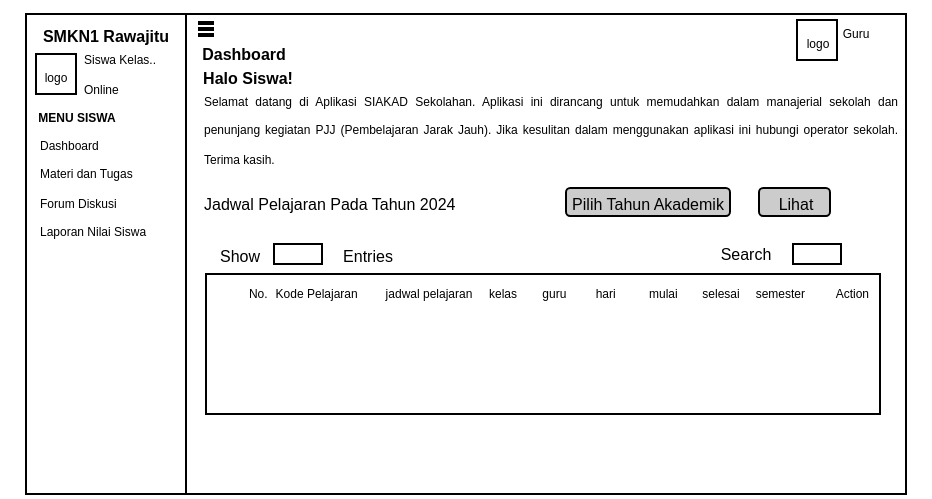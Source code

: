 <mxfile version="23.0.2" type="device" pages="6">
  <diagram name="Dasbor siswa" id="qEo5RQHNCJHZpH2gJ81h">
    <mxGraphModel dx="1034" dy="511" grid="1" gridSize="10" guides="1" tooltips="1" connect="1" arrows="1" fold="1" page="1" pageScale="1" pageWidth="850" pageHeight="1100" math="0" shadow="0">
      <root>
        <mxCell id="0" />
        <mxCell id="1" parent="0" />
        <mxCell id="NA2zdX5ggJzwxjYgc-BW-2" value="" style="rounded=0;whiteSpace=wrap;html=1;movable=1;resizable=1;rotatable=1;deletable=1;editable=1;locked=0;connectable=1;" parent="1" vertex="1">
          <mxGeometry x="200" y="40" width="440" height="240" as="geometry" />
        </mxCell>
        <mxCell id="NA2zdX5ggJzwxjYgc-BW-3" value="&lt;font style=&quot;font-size: 6px;&quot;&gt;logo&lt;/font&gt;" style="whiteSpace=wrap;html=1;aspect=fixed;" parent="1" vertex="1">
          <mxGeometry x="205" y="60" width="20" height="20" as="geometry" />
        </mxCell>
        <mxCell id="NA2zdX5ggJzwxjYgc-BW-4" value="" style="endArrow=none;html=1;rounded=0;" parent="1" edge="1">
          <mxGeometry width="50" height="50" relative="1" as="geometry">
            <mxPoint x="280" y="280" as="sourcePoint" />
            <mxPoint x="280" y="40" as="targetPoint" />
          </mxGeometry>
        </mxCell>
        <mxCell id="NA2zdX5ggJzwxjYgc-BW-5" value="" style="line;strokeWidth=2;html=1;" parent="1" vertex="1">
          <mxGeometry x="286" y="42" width="8" height="5" as="geometry" />
        </mxCell>
        <mxCell id="NA2zdX5ggJzwxjYgc-BW-6" value="" style="line;strokeWidth=2;html=1;" parent="1" vertex="1">
          <mxGeometry x="286" y="48" width="8" height="5" as="geometry" />
        </mxCell>
        <mxCell id="NA2zdX5ggJzwxjYgc-BW-7" value="" style="line;strokeWidth=2;html=1;" parent="1" vertex="1">
          <mxGeometry x="286" y="45" width="8" height="5" as="geometry" />
        </mxCell>
        <mxCell id="NA2zdX5ggJzwxjYgc-BW-8" value="&lt;font style=&quot;font-size: 6px;&quot;&gt;&lt;b&gt;MENU SISWA&lt;/b&gt;&lt;/font&gt;" style="text;html=1;strokeColor=none;fillColor=none;align=center;verticalAlign=middle;whiteSpace=wrap;rounded=0;" parent="1" vertex="1">
          <mxGeometry x="187" y="85" width="77" height="10" as="geometry" />
        </mxCell>
        <mxCell id="NA2zdX5ggJzwxjYgc-BW-9" value="&lt;font style=&quot;font-size: 6px;&quot;&gt;Dashboard&lt;br&gt;Materi dan Tugas&lt;br&gt;Forum Diskusi&lt;br&gt;Laporan Nilai Siswa&lt;br&gt;&lt;/font&gt;" style="text;html=1;strokeColor=none;fillColor=none;align=left;verticalAlign=middle;whiteSpace=wrap;rounded=0;" parent="1" vertex="1">
          <mxGeometry x="205" y="110" width="154" height="30" as="geometry" />
        </mxCell>
        <mxCell id="NA2zdX5ggJzwxjYgc-BW-10" value="&lt;font style=&quot;font-size: 8px;&quot;&gt;&lt;b&gt;Dashboard&lt;/b&gt;&lt;/font&gt;" style="text;html=1;strokeColor=none;fillColor=none;align=center;verticalAlign=middle;whiteSpace=wrap;rounded=0;movable=1;resizable=1;rotatable=1;deletable=1;editable=1;locked=0;connectable=1;" parent="1" vertex="1">
          <mxGeometry x="290" y="54" width="38" height="10" as="geometry" />
        </mxCell>
        <mxCell id="NA2zdX5ggJzwxjYgc-BW-11" value="&lt;div style=&quot;text-align: justify;&quot;&gt;&lt;span style=&quot;font-size: 6px; background-color: initial;&quot;&gt;Selamat datang di Aplikasi SIAKAD Sekolahan. Aplikasi ini dirancang untuk memudahkan dalam manajerial sekolah dan penunjang kegiatan PJJ (Pembelajaran Jarak Jauh). Jika kesulitan dalam menggunakan aplikasi ini hubungi operator sekolah. Terima kasih.&lt;/span&gt;&lt;/div&gt;" style="text;html=1;strokeColor=none;fillColor=none;align=left;verticalAlign=middle;whiteSpace=wrap;rounded=0;movable=1;resizable=1;rotatable=1;deletable=1;editable=1;locked=0;connectable=1;" parent="1" vertex="1">
          <mxGeometry x="287" y="82" width="349" height="28" as="geometry" />
        </mxCell>
        <mxCell id="NA2zdX5ggJzwxjYgc-BW-12" value="&lt;font style=&quot;font-size: 6px;&quot;&gt;Guru&lt;/font&gt;" style="text;html=1;strokeColor=none;fillColor=none;align=center;verticalAlign=middle;whiteSpace=wrap;rounded=0;" parent="1" vertex="1">
          <mxGeometry x="585" y="33" width="60" height="30" as="geometry" />
        </mxCell>
        <mxCell id="NA2zdX5ggJzwxjYgc-BW-13" value="&lt;font style=&quot;font-size: 8px;&quot;&gt;&lt;b&gt;SMKN1 Rawajitu&lt;/b&gt;&lt;/font&gt;" style="text;html=1;strokeColor=none;fillColor=none;align=center;verticalAlign=middle;whiteSpace=wrap;rounded=0;movable=1;resizable=1;rotatable=1;deletable=1;editable=1;locked=0;connectable=1;" parent="1" vertex="1">
          <mxGeometry x="205" y="45" width="70" height="10" as="geometry" />
        </mxCell>
        <mxCell id="NA2zdX5ggJzwxjYgc-BW-14" value="&lt;span style=&quot;font-size: 6px;&quot;&gt;Siswa Kelas..&lt;br&gt;Online&lt;br&gt;&lt;/span&gt;" style="text;html=1;strokeColor=none;fillColor=none;align=left;verticalAlign=middle;whiteSpace=wrap;rounded=0;movable=1;resizable=1;rotatable=1;deletable=1;editable=1;locked=0;connectable=1;" parent="1" vertex="1">
          <mxGeometry x="226.5" y="55" width="43.5" height="25" as="geometry" />
        </mxCell>
        <mxCell id="NA2zdX5ggJzwxjYgc-BW-15" value="&lt;font style=&quot;font-size: 6px;&quot;&gt;logo&lt;/font&gt;" style="whiteSpace=wrap;html=1;aspect=fixed;" parent="1" vertex="1">
          <mxGeometry x="585.5" y="43" width="20" height="20" as="geometry" />
        </mxCell>
        <mxCell id="NA2zdX5ggJzwxjYgc-BW-16" value="&lt;span style=&quot;font-size: 8px;&quot;&gt;&lt;b&gt;Halo Siswa!&lt;/b&gt;&lt;/span&gt;" style="text;html=1;strokeColor=none;fillColor=none;align=center;verticalAlign=middle;whiteSpace=wrap;rounded=0;movable=1;resizable=1;rotatable=1;deletable=1;editable=1;locked=0;connectable=1;" parent="1" vertex="1">
          <mxGeometry x="286" y="66" width="50" height="10" as="geometry" />
        </mxCell>
        <mxCell id="NA2zdX5ggJzwxjYgc-BW-17" value="&lt;div style=&quot;text-align: justify;&quot;&gt;&lt;span style=&quot;background-color: initial;&quot;&gt;&lt;font style=&quot;font-size: 8px;&quot;&gt;Jadwal Pelajaran Pada Tahun 2024&lt;/font&gt;&lt;/span&gt;&lt;/div&gt;" style="text;html=1;strokeColor=none;fillColor=none;align=left;verticalAlign=middle;whiteSpace=wrap;rounded=0;movable=1;resizable=1;rotatable=1;deletable=1;editable=1;locked=0;connectable=1;" parent="1" vertex="1">
          <mxGeometry x="287" y="120" width="133" height="28" as="geometry" />
        </mxCell>
        <mxCell id="NA2zdX5ggJzwxjYgc-BW-18" value="" style="rounded=0;whiteSpace=wrap;html=1;" parent="1" vertex="1">
          <mxGeometry x="290" y="170" width="337" height="70" as="geometry" />
        </mxCell>
        <mxCell id="NA2zdX5ggJzwxjYgc-BW-19" value="&lt;font style=&quot;font-size: 6px;&quot;&gt;No. &lt;span style=&quot;white-space: pre;&quot;&gt;&#x9;&lt;/span&gt;Kode Pelajaran&lt;span style=&quot;white-space: pre;&quot;&gt;&#x9;&lt;/span&gt; jadwal pelajaran &lt;span style=&quot;white-space: pre;&quot;&gt;&#x9;&lt;/span&gt;kelas &lt;span style=&quot;white-space: pre;&quot;&gt;&lt;span style=&quot;white-space: pre;&quot;&gt;&#x9;&lt;/span&gt;&lt;/span&gt;guru &lt;span style=&quot;white-space: pre;&quot;&gt;&#x9;&lt;/span&gt;hari &lt;span style=&quot;white-space: pre;&quot;&gt;&#x9;&lt;/span&gt;&lt;span style=&quot;white-space: pre;&quot;&gt;&#x9;&lt;/span&gt;mulai &lt;span style=&quot;white-space: pre;&quot;&gt;&#x9;&lt;/span&gt;selesai &lt;span style=&quot;white-space: pre;&quot;&gt;&#x9;&lt;/span&gt;semester&lt;span style=&quot;white-space: pre;&quot;&gt;&#x9;&lt;/span&gt;&lt;span style=&quot;white-space: pre;&quot;&gt;&#x9;&lt;/span&gt;Action&lt;/font&gt;" style="text;html=1;strokeColor=none;fillColor=none;align=center;verticalAlign=middle;whiteSpace=wrap;rounded=0;movable=1;resizable=1;rotatable=1;deletable=1;editable=1;locked=0;connectable=1;" parent="1" vertex="1">
          <mxGeometry x="281" y="173" width="371" height="10" as="geometry" />
        </mxCell>
        <mxCell id="NA2zdX5ggJzwxjYgc-BW-20" value="&lt;font style=&quot;font-size: 8px;&quot;&gt;Lihat&lt;/font&gt;" style="rounded=1;whiteSpace=wrap;html=1;fillColor=#CCCCCC;" parent="1" vertex="1">
          <mxGeometry x="566.5" y="127" width="35.5" height="14" as="geometry" />
        </mxCell>
        <mxCell id="NA2zdX5ggJzwxjYgc-BW-21" value="&lt;font style=&quot;font-size: 8px;&quot;&gt;Pilih Tahun Akademik&lt;/font&gt;" style="rounded=1;whiteSpace=wrap;html=1;fillColor=#CCCCCC;" parent="1" vertex="1">
          <mxGeometry x="470" y="127" width="82" height="14" as="geometry" />
        </mxCell>
        <mxCell id="NA2zdX5ggJzwxjYgc-BW-22" value="" style="rounded=0;whiteSpace=wrap;html=1;" parent="1" vertex="1">
          <mxGeometry x="324" y="155" width="24" height="10" as="geometry" />
        </mxCell>
        <mxCell id="NA2zdX5ggJzwxjYgc-BW-23" value="&lt;span style=&quot;font-size: 8px;&quot;&gt;Show&lt;/span&gt;" style="text;html=1;strokeColor=none;fillColor=none;align=center;verticalAlign=middle;whiteSpace=wrap;rounded=0;movable=1;resizable=1;rotatable=1;deletable=1;editable=1;locked=0;connectable=1;" parent="1" vertex="1">
          <mxGeometry x="284" y="158.5" width="46" height="3" as="geometry" />
        </mxCell>
        <mxCell id="NA2zdX5ggJzwxjYgc-BW-24" value="&lt;span style=&quot;font-size: 8px;&quot;&gt;Entries&lt;/span&gt;" style="text;html=1;strokeColor=none;fillColor=none;align=center;verticalAlign=middle;whiteSpace=wrap;rounded=0;movable=1;resizable=1;rotatable=1;deletable=1;editable=1;locked=0;connectable=1;" parent="1" vertex="1">
          <mxGeometry x="348" y="158.5" width="46" height="3" as="geometry" />
        </mxCell>
        <mxCell id="NA2zdX5ggJzwxjYgc-BW-25" value="" style="rounded=0;whiteSpace=wrap;html=1;" parent="1" vertex="1">
          <mxGeometry x="583.5" y="155" width="24" height="10" as="geometry" />
        </mxCell>
        <mxCell id="NA2zdX5ggJzwxjYgc-BW-26" value="&lt;span style=&quot;font-size: 8px;&quot;&gt;Search&lt;/span&gt;" style="text;html=1;strokeColor=none;fillColor=none;align=center;verticalAlign=middle;whiteSpace=wrap;rounded=0;movable=1;resizable=1;rotatable=1;deletable=1;editable=1;locked=0;connectable=1;" parent="1" vertex="1">
          <mxGeometry x="537" y="155" width="46" height="7" as="geometry" />
        </mxCell>
      </root>
    </mxGraphModel>
  </diagram>
  <diagram id="DBu9LMu0HvNucMAnsUxZ" name="bahan dan tugas">
    <mxGraphModel dx="1034" dy="511" grid="1" gridSize="10" guides="1" tooltips="1" connect="1" arrows="1" fold="1" page="1" pageScale="1" pageWidth="850" pageHeight="1100" math="0" shadow="0">
      <root>
        <mxCell id="0" />
        <mxCell id="1" parent="0" />
        <mxCell id="ECVTJXkWuXXpxGaJElU--1" value="" style="rounded=0;whiteSpace=wrap;html=1;movable=1;resizable=1;rotatable=1;deletable=1;editable=1;locked=0;connectable=1;" parent="1" vertex="1">
          <mxGeometry x="200" y="40" width="440" height="240" as="geometry" />
        </mxCell>
        <mxCell id="ECVTJXkWuXXpxGaJElU--2" value="&lt;font style=&quot;font-size: 6px;&quot;&gt;logo&lt;/font&gt;" style="whiteSpace=wrap;html=1;aspect=fixed;" parent="1" vertex="1">
          <mxGeometry x="205" y="60" width="20" height="20" as="geometry" />
        </mxCell>
        <mxCell id="ECVTJXkWuXXpxGaJElU--3" value="" style="endArrow=none;html=1;rounded=0;" parent="1" edge="1">
          <mxGeometry width="50" height="50" relative="1" as="geometry">
            <mxPoint x="280" y="280" as="sourcePoint" />
            <mxPoint x="280" y="40" as="targetPoint" />
          </mxGeometry>
        </mxCell>
        <mxCell id="ECVTJXkWuXXpxGaJElU--4" value="" style="line;strokeWidth=2;html=1;" parent="1" vertex="1">
          <mxGeometry x="286" y="42" width="8" height="5" as="geometry" />
        </mxCell>
        <mxCell id="ECVTJXkWuXXpxGaJElU--5" value="" style="line;strokeWidth=2;html=1;" parent="1" vertex="1">
          <mxGeometry x="286" y="48" width="8" height="5" as="geometry" />
        </mxCell>
        <mxCell id="ECVTJXkWuXXpxGaJElU--6" value="" style="line;strokeWidth=2;html=1;" parent="1" vertex="1">
          <mxGeometry x="286" y="45" width="8" height="5" as="geometry" />
        </mxCell>
        <mxCell id="ECVTJXkWuXXpxGaJElU--7" value="&lt;font style=&quot;font-size: 8px;&quot;&gt;&lt;b&gt;Dashboard&lt;/b&gt;&lt;/font&gt;" style="text;html=1;strokeColor=none;fillColor=none;align=center;verticalAlign=middle;whiteSpace=wrap;rounded=0;movable=1;resizable=1;rotatable=1;deletable=1;editable=1;locked=0;connectable=1;" parent="1" vertex="1">
          <mxGeometry x="293" y="54" width="38" height="10" as="geometry" />
        </mxCell>
        <mxCell id="ECVTJXkWuXXpxGaJElU--8" value="&lt;font style=&quot;font-size: 6px;&quot;&gt;guru&lt;/font&gt;" style="text;html=1;strokeColor=none;fillColor=none;align=center;verticalAlign=middle;whiteSpace=wrap;rounded=0;" parent="1" vertex="1">
          <mxGeometry x="585" y="33" width="60" height="30" as="geometry" />
        </mxCell>
        <mxCell id="ECVTJXkWuXXpxGaJElU--9" value="&lt;font style=&quot;font-size: 8px;&quot;&gt;&lt;b&gt;SMKN1 Rawajitu&lt;/b&gt;&lt;/font&gt;" style="text;html=1;strokeColor=none;fillColor=none;align=center;verticalAlign=middle;whiteSpace=wrap;rounded=0;movable=1;resizable=1;rotatable=1;deletable=1;editable=1;locked=0;connectable=1;" parent="1" vertex="1">
          <mxGeometry x="205" y="45" width="70" height="10" as="geometry" />
        </mxCell>
        <mxCell id="ECVTJXkWuXXpxGaJElU--11" value="&lt;font style=&quot;font-size: 6px;&quot;&gt;logo&lt;/font&gt;" style="whiteSpace=wrap;html=1;aspect=fixed;" parent="1" vertex="1">
          <mxGeometry x="584.5" y="43" width="20" height="20" as="geometry" />
        </mxCell>
        <mxCell id="ECVTJXkWuXXpxGaJElU--12" value="&lt;span style=&quot;font-size: 8px;&quot;&gt;Materi dan Tugas 2024&lt;/span&gt;" style="text;html=1;strokeColor=none;fillColor=none;align=center;verticalAlign=middle;whiteSpace=wrap;rounded=0;movable=1;resizable=1;rotatable=1;deletable=1;editable=1;locked=0;connectable=1;" parent="1" vertex="1">
          <mxGeometry x="267" y="76" width="135" height="10" as="geometry" />
        </mxCell>
        <mxCell id="ECVTJXkWuXXpxGaJElU--13" value="" style="rounded=0;whiteSpace=wrap;html=1;" parent="1" vertex="1">
          <mxGeometry x="293" y="113" width="337" height="70" as="geometry" />
        </mxCell>
        <mxCell id="ECVTJXkWuXXpxGaJElU--14" value="&lt;span style=&quot;font-size: 8px;&quot;&gt;No.&lt;span style=&quot;white-space: pre;&quot;&gt;&#x9;&lt;/span&gt; Jadwal Pelajaran &lt;span style=&quot;white-space: pre;&quot;&gt;&#x9;&lt;/span&gt;Kelas&amp;nbsp;Guru &lt;span style=&quot;white-space: pre;&quot;&gt;&#x9;&lt;/span&gt;Hari&lt;span style=&quot;white-space: pre;&quot;&gt;&#x9;&lt;/span&gt; Mulai &lt;span style=&quot;white-space: pre;&quot;&gt;&#x9;&lt;/span&gt;Selesai &lt;span style=&quot;white-space: pre;&quot;&gt;&#x9;&lt;/span&gt;Semester&amp;nbsp; Total&amp;nbsp; Action&lt;/span&gt;" style="text;html=1;strokeColor=none;fillColor=none;align=center;verticalAlign=middle;whiteSpace=wrap;rounded=0;movable=1;resizable=1;rotatable=1;deletable=1;editable=1;locked=0;connectable=1;" parent="1" vertex="1">
          <mxGeometry x="294" y="117" width="336" height="10" as="geometry" />
        </mxCell>
        <mxCell id="ECVTJXkWuXXpxGaJElU--15" value="&lt;font style=&quot;font-size: 8px;&quot;&gt;Lihat&lt;/font&gt;" style="rounded=1;whiteSpace=wrap;html=1;fillColor=#CCCCCC;" parent="1" vertex="1">
          <mxGeometry x="583.5" y="95" width="35.5" height="14" as="geometry" />
        </mxCell>
        <mxCell id="ECVTJXkWuXXpxGaJElU--16" value="&lt;font style=&quot;font-size: 8px;&quot;&gt;Pilih Tahun Akademik&lt;/font&gt;" style="rounded=1;whiteSpace=wrap;html=1;fillColor=#CCCCCC;" parent="1" vertex="1">
          <mxGeometry x="493" y="95" width="82" height="14" as="geometry" />
        </mxCell>
        <mxCell id="4QmJsRLBTl-b53GDAz8s-1" value="&lt;span style=&quot;font-size: 6px;&quot;&gt;Siswa Kelas..&lt;br&gt;Online&lt;br&gt;&lt;/span&gt;" style="text;html=1;strokeColor=none;fillColor=none;align=left;verticalAlign=middle;whiteSpace=wrap;rounded=0;movable=1;resizable=1;rotatable=1;deletable=1;editable=1;locked=0;connectable=1;" parent="1" vertex="1">
          <mxGeometry x="226.5" y="55" width="43.5" height="25" as="geometry" />
        </mxCell>
        <mxCell id="aVydl-3HJbYEjLNyZXLs-1" value="&lt;font style=&quot;font-size: 6px;&quot;&gt;&lt;b&gt;MENU SISWA&lt;/b&gt;&lt;/font&gt;" style="text;html=1;strokeColor=none;fillColor=none;align=center;verticalAlign=middle;whiteSpace=wrap;rounded=0;" parent="1" vertex="1">
          <mxGeometry x="187" y="85" width="77" height="10" as="geometry" />
        </mxCell>
        <mxCell id="bBO6eX83JXhZWdtHCZ3--1" value="&lt;font style=&quot;font-size: 6px;&quot;&gt;Dashboard&lt;br&gt;Materi dan Tugas&lt;br&gt;Forum Diskusi&lt;br&gt;Laporan Nilai Siswa&lt;br&gt;&lt;/font&gt;" style="text;html=1;strokeColor=none;fillColor=none;align=left;verticalAlign=middle;whiteSpace=wrap;rounded=0;" parent="1" vertex="1">
          <mxGeometry x="205" y="110" width="154" height="30" as="geometry" />
        </mxCell>
      </root>
    </mxGraphModel>
  </diagram>
  <diagram id="KCm2jIsfwIohsvD2iluh" name="forum diskusi">
    <mxGraphModel dx="1034" dy="511" grid="1" gridSize="10" guides="1" tooltips="1" connect="1" arrows="1" fold="1" page="1" pageScale="1" pageWidth="850" pageHeight="1100" math="0" shadow="0">
      <root>
        <mxCell id="0" />
        <mxCell id="1" parent="0" />
        <mxCell id="Rd8B4pQblKDshUB07FSE-1" value="" style="rounded=0;whiteSpace=wrap;html=1;movable=1;resizable=1;rotatable=1;deletable=1;editable=1;locked=0;connectable=1;" parent="1" vertex="1">
          <mxGeometry x="200" y="40" width="440" height="240" as="geometry" />
        </mxCell>
        <mxCell id="Rd8B4pQblKDshUB07FSE-2" value="&lt;font style=&quot;font-size: 6px;&quot;&gt;logo&lt;/font&gt;" style="whiteSpace=wrap;html=1;aspect=fixed;" parent="1" vertex="1">
          <mxGeometry x="205" y="60" width="20" height="20" as="geometry" />
        </mxCell>
        <mxCell id="Rd8B4pQblKDshUB07FSE-3" value="" style="endArrow=none;html=1;rounded=0;" parent="1" edge="1">
          <mxGeometry width="50" height="50" relative="1" as="geometry">
            <mxPoint x="280" y="280" as="sourcePoint" />
            <mxPoint x="280" y="40" as="targetPoint" />
          </mxGeometry>
        </mxCell>
        <mxCell id="Rd8B4pQblKDshUB07FSE-4" value="" style="line;strokeWidth=2;html=1;" parent="1" vertex="1">
          <mxGeometry x="286" y="42" width="8" height="5" as="geometry" />
        </mxCell>
        <mxCell id="Rd8B4pQblKDshUB07FSE-5" value="" style="line;strokeWidth=2;html=1;" parent="1" vertex="1">
          <mxGeometry x="286" y="48" width="8" height="5" as="geometry" />
        </mxCell>
        <mxCell id="Rd8B4pQblKDshUB07FSE-6" value="" style="line;strokeWidth=2;html=1;" parent="1" vertex="1">
          <mxGeometry x="286" y="45" width="8" height="5" as="geometry" />
        </mxCell>
        <mxCell id="Rd8B4pQblKDshUB07FSE-7" value="&lt;font style=&quot;font-size: 8px;&quot;&gt;&lt;b&gt;Dashboard&lt;/b&gt;&lt;/font&gt;" style="text;html=1;strokeColor=none;fillColor=none;align=center;verticalAlign=middle;whiteSpace=wrap;rounded=0;movable=1;resizable=1;rotatable=1;deletable=1;editable=1;locked=0;connectable=1;" parent="1" vertex="1">
          <mxGeometry x="293" y="54" width="38" height="10" as="geometry" />
        </mxCell>
        <mxCell id="Rd8B4pQblKDshUB07FSE-8" value="&lt;font style=&quot;font-size: 6px;&quot;&gt;Siswa&lt;/font&gt;" style="text;html=1;strokeColor=none;fillColor=none;align=center;verticalAlign=middle;whiteSpace=wrap;rounded=0;" parent="1" vertex="1">
          <mxGeometry x="585" y="33" width="60" height="30" as="geometry" />
        </mxCell>
        <mxCell id="Rd8B4pQblKDshUB07FSE-9" value="&lt;font style=&quot;font-size: 8px;&quot;&gt;&lt;b&gt;SMKN1 Rawajitu&lt;/b&gt;&lt;/font&gt;" style="text;html=1;strokeColor=none;fillColor=none;align=center;verticalAlign=middle;whiteSpace=wrap;rounded=0;movable=1;resizable=1;rotatable=1;deletable=1;editable=1;locked=0;connectable=1;" parent="1" vertex="1">
          <mxGeometry x="205" y="45" width="70" height="10" as="geometry" />
        </mxCell>
        <mxCell id="Rd8B4pQblKDshUB07FSE-10" value="&lt;font style=&quot;font-size: 6px;&quot;&gt;logo&lt;/font&gt;" style="whiteSpace=wrap;html=1;aspect=fixed;" parent="1" vertex="1">
          <mxGeometry x="584.5" y="43" width="20" height="20" as="geometry" />
        </mxCell>
        <mxCell id="Rd8B4pQblKDshUB07FSE-11" value="&lt;span style=&quot;font-size: 8px;&quot;&gt;Forum Diskusi 2024&lt;/span&gt;" style="text;html=1;strokeColor=none;fillColor=none;align=center;verticalAlign=middle;whiteSpace=wrap;rounded=0;movable=1;resizable=1;rotatable=1;deletable=1;editable=1;locked=0;connectable=1;" parent="1" vertex="1">
          <mxGeometry x="285" y="76" width="95" height="10" as="geometry" />
        </mxCell>
        <mxCell id="Rd8B4pQblKDshUB07FSE-12" value="" style="rounded=0;whiteSpace=wrap;html=1;" parent="1" vertex="1">
          <mxGeometry x="293" y="113" width="337" height="70" as="geometry" />
        </mxCell>
        <mxCell id="Rd8B4pQblKDshUB07FSE-13" value="&lt;span style=&quot;font-size: 8px;&quot;&gt;No.&lt;span style=&quot;white-space: pre;&quot;&gt;&#x9;&lt;/span&gt; Jadwal Pelajaran &lt;span style=&quot;white-space: pre;&quot;&gt;&#x9;&lt;/span&gt;Kelas&amp;nbsp;Guru &lt;span style=&quot;white-space: pre;&quot;&gt;&#x9;&lt;/span&gt;Hari&lt;span style=&quot;white-space: pre;&quot;&gt;&#x9;&lt;/span&gt; Mulai &lt;span style=&quot;white-space: pre;&quot;&gt;&#x9;&lt;/span&gt;Selesai &lt;span style=&quot;white-space: pre;&quot;&gt;&#x9;&lt;/span&gt;Semester&amp;nbsp; Total&amp;nbsp; Action&lt;/span&gt;" style="text;html=1;strokeColor=none;fillColor=none;align=center;verticalAlign=middle;whiteSpace=wrap;rounded=0;movable=1;resizable=1;rotatable=1;deletable=1;editable=1;locked=0;connectable=1;" parent="1" vertex="1">
          <mxGeometry x="294" y="117" width="336" height="10" as="geometry" />
        </mxCell>
        <mxCell id="Rd8B4pQblKDshUB07FSE-14" value="&lt;font style=&quot;font-size: 8px;&quot;&gt;Lihat&lt;/font&gt;" style="rounded=1;whiteSpace=wrap;html=1;fillColor=#CCCCCC;" parent="1" vertex="1">
          <mxGeometry x="583.5" y="95" width="35.5" height="14" as="geometry" />
        </mxCell>
        <mxCell id="Rd8B4pQblKDshUB07FSE-15" value="&lt;font style=&quot;font-size: 8px;&quot;&gt;Pilih Tahun Akademik&lt;/font&gt;" style="rounded=1;whiteSpace=wrap;html=1;fillColor=#CCCCCC;" parent="1" vertex="1">
          <mxGeometry x="493" y="95" width="82" height="14" as="geometry" />
        </mxCell>
        <mxCell id="Rd8B4pQblKDshUB07FSE-17" value="&lt;span style=&quot;font-size: 6px;&quot;&gt;Siswa Kelas..&lt;br&gt;Online&lt;br&gt;&lt;/span&gt;" style="text;html=1;strokeColor=none;fillColor=none;align=left;verticalAlign=middle;whiteSpace=wrap;rounded=0;movable=1;resizable=1;rotatable=1;deletable=1;editable=1;locked=0;connectable=1;" parent="1" vertex="1">
          <mxGeometry x="226.5" y="55" width="43.5" height="25" as="geometry" />
        </mxCell>
        <mxCell id="Rd8B4pQblKDshUB07FSE-18" value="&lt;font style=&quot;font-size: 6px;&quot;&gt;&lt;b&gt;MENU SISWA&lt;/b&gt;&lt;/font&gt;" style="text;html=1;strokeColor=none;fillColor=none;align=center;verticalAlign=middle;whiteSpace=wrap;rounded=0;" parent="1" vertex="1">
          <mxGeometry x="187" y="85" width="77" height="10" as="geometry" />
        </mxCell>
        <mxCell id="KpQ3hcwoiezgnYhmQG2M-1" value="&lt;font style=&quot;font-size: 6px;&quot;&gt;Dashboard&lt;br&gt;Materi dan Tugas&lt;br&gt;Forum Diskusi&lt;br&gt;Laporan Nilai Siswa&lt;br&gt;&lt;/font&gt;" style="text;html=1;strokeColor=none;fillColor=none;align=left;verticalAlign=middle;whiteSpace=wrap;rounded=0;" parent="1" vertex="1">
          <mxGeometry x="205" y="110" width="154" height="30" as="geometry" />
        </mxCell>
      </root>
    </mxGraphModel>
  </diagram>
  <diagram id="sQf7VHW9UaLZJ3JzPpzU" name="laporan niai siswa-data nilai uts">
    <mxGraphModel dx="1034" dy="511" grid="1" gridSize="10" guides="1" tooltips="1" connect="1" arrows="1" fold="1" page="1" pageScale="1" pageWidth="850" pageHeight="1100" math="0" shadow="0">
      <root>
        <mxCell id="0" />
        <mxCell id="1" parent="0" />
        <mxCell id="SZ4BFk2wkb6b72fmIdz6-1" value="" style="rounded=0;whiteSpace=wrap;html=1;movable=1;resizable=1;rotatable=1;deletable=1;editable=1;locked=0;connectable=1;" parent="1" vertex="1">
          <mxGeometry x="200" y="40" width="440" height="240" as="geometry" />
        </mxCell>
        <mxCell id="SZ4BFk2wkb6b72fmIdz6-2" value="&lt;font style=&quot;font-size: 6px;&quot;&gt;logo&lt;/font&gt;" style="whiteSpace=wrap;html=1;aspect=fixed;" parent="1" vertex="1">
          <mxGeometry x="205" y="60" width="20" height="20" as="geometry" />
        </mxCell>
        <mxCell id="SZ4BFk2wkb6b72fmIdz6-3" value="" style="endArrow=none;html=1;rounded=0;" parent="1" edge="1">
          <mxGeometry width="50" height="50" relative="1" as="geometry">
            <mxPoint x="280" y="280" as="sourcePoint" />
            <mxPoint x="280" y="40" as="targetPoint" />
          </mxGeometry>
        </mxCell>
        <mxCell id="SZ4BFk2wkb6b72fmIdz6-4" value="" style="line;strokeWidth=2;html=1;" parent="1" vertex="1">
          <mxGeometry x="286" y="42" width="8" height="5" as="geometry" />
        </mxCell>
        <mxCell id="SZ4BFk2wkb6b72fmIdz6-5" value="" style="line;strokeWidth=2;html=1;" parent="1" vertex="1">
          <mxGeometry x="286" y="48" width="8" height="5" as="geometry" />
        </mxCell>
        <mxCell id="SZ4BFk2wkb6b72fmIdz6-6" value="" style="line;strokeWidth=2;html=1;" parent="1" vertex="1">
          <mxGeometry x="286" y="45" width="8" height="5" as="geometry" />
        </mxCell>
        <mxCell id="SZ4BFk2wkb6b72fmIdz6-7" value="&lt;font style=&quot;font-size: 8px;&quot;&gt;&lt;b&gt;Dashboard&lt;/b&gt;&lt;/font&gt;" style="text;html=1;strokeColor=none;fillColor=none;align=center;verticalAlign=middle;whiteSpace=wrap;rounded=0;movable=1;resizable=1;rotatable=1;deletable=1;editable=1;locked=0;connectable=1;" parent="1" vertex="1">
          <mxGeometry x="293" y="54" width="38" height="10" as="geometry" />
        </mxCell>
        <mxCell id="SZ4BFk2wkb6b72fmIdz6-8" value="&lt;font style=&quot;font-size: 6px;&quot;&gt;Siswa&lt;/font&gt;" style="text;html=1;strokeColor=none;fillColor=none;align=center;verticalAlign=middle;whiteSpace=wrap;rounded=0;" parent="1" vertex="1">
          <mxGeometry x="585" y="33" width="60" height="30" as="geometry" />
        </mxCell>
        <mxCell id="SZ4BFk2wkb6b72fmIdz6-9" value="&lt;font style=&quot;font-size: 8px;&quot;&gt;&lt;b&gt;SMKN1 Rawajitu&lt;/b&gt;&lt;/font&gt;" style="text;html=1;strokeColor=none;fillColor=none;align=center;verticalAlign=middle;whiteSpace=wrap;rounded=0;movable=1;resizable=1;rotatable=1;deletable=1;editable=1;locked=0;connectable=1;" parent="1" vertex="1">
          <mxGeometry x="205" y="45" width="70" height="10" as="geometry" />
        </mxCell>
        <mxCell id="SZ4BFk2wkb6b72fmIdz6-10" value="&lt;font style=&quot;font-size: 6px;&quot;&gt;logo&lt;/font&gt;" style="whiteSpace=wrap;html=1;aspect=fixed;" parent="1" vertex="1">
          <mxGeometry x="584.5" y="43" width="20" height="20" as="geometry" />
        </mxCell>
        <mxCell id="SZ4BFk2wkb6b72fmIdz6-11" value="&lt;span style=&quot;font-size: 8px;&quot;&gt;Laporan Nilai UTS: Siswa&lt;/span&gt;" style="text;html=1;strokeColor=none;fillColor=none;align=center;verticalAlign=middle;whiteSpace=wrap;rounded=0;movable=1;resizable=1;rotatable=1;deletable=1;editable=1;locked=0;connectable=1;" parent="1" vertex="1">
          <mxGeometry x="290" y="76" width="100" height="10" as="geometry" />
        </mxCell>
        <mxCell id="SZ4BFk2wkb6b72fmIdz6-12" value="" style="rounded=0;whiteSpace=wrap;html=1;" parent="1" vertex="1">
          <mxGeometry x="293" y="113" width="337" height="70" as="geometry" />
        </mxCell>
        <mxCell id="SZ4BFk2wkb6b72fmIdz6-13" value="&lt;span style=&quot;font-size: 8px;&quot;&gt;No. &lt;span style=&quot;white-space: pre;&quot;&gt;&#x9;&lt;span style=&quot;white-space: pre;&quot;&gt;&#x9;&lt;/span&gt;&lt;/span&gt;Mata Pelajaran &lt;span style=&quot;white-space: pre;&quot;&gt;&#x9;&lt;/span&gt;KKM &lt;span style=&quot;white-space: pre;&quot;&gt;&#x9;&lt;span style=&quot;white-space: pre;&quot;&gt;&#x9;&lt;/span&gt;&lt;/span&gt;Pengetahuan &lt;span style=&quot;white-space: pre;&quot;&gt;&#x9;&lt;/span&gt;&lt;span style=&quot;white-space: pre;&quot;&gt;&#x9;&lt;/span&gt;Keterampilan&lt;/span&gt;" style="text;html=1;strokeColor=none;fillColor=none;align=center;verticalAlign=middle;whiteSpace=wrap;rounded=0;movable=1;resizable=1;rotatable=1;deletable=1;editable=1;locked=0;connectable=1;" parent="1" vertex="1">
          <mxGeometry x="294" y="117" width="336" height="10" as="geometry" />
        </mxCell>
        <mxCell id="SZ4BFk2wkb6b72fmIdz6-14" value="&lt;font style=&quot;font-size: 8px;&quot;&gt;Lihat&lt;/font&gt;" style="rounded=1;whiteSpace=wrap;html=1;fillColor=#CCCCCC;" parent="1" vertex="1">
          <mxGeometry x="583.5" y="95" width="35.5" height="14" as="geometry" />
        </mxCell>
        <mxCell id="SZ4BFk2wkb6b72fmIdz6-15" value="&lt;font style=&quot;font-size: 8px;&quot;&gt;Pilih Tahun Akademik&lt;/font&gt;" style="rounded=1;whiteSpace=wrap;html=1;fillColor=#CCCCCC;" parent="1" vertex="1">
          <mxGeometry x="493" y="95" width="82" height="14" as="geometry" />
        </mxCell>
        <mxCell id="SZ4BFk2wkb6b72fmIdz6-17" value="&lt;span style=&quot;font-size: 6px;&quot;&gt;Siswa Kelas..&lt;br&gt;Online&lt;br&gt;&lt;/span&gt;" style="text;html=1;strokeColor=none;fillColor=none;align=left;verticalAlign=middle;whiteSpace=wrap;rounded=0;movable=1;resizable=1;rotatable=1;deletable=1;editable=1;locked=0;connectable=1;" parent="1" vertex="1">
          <mxGeometry x="226.5" y="55" width="43.5" height="25" as="geometry" />
        </mxCell>
        <mxCell id="SZ4BFk2wkb6b72fmIdz6-18" value="&lt;font style=&quot;font-size: 6px;&quot;&gt;&lt;b&gt;MENU SISWA&lt;/b&gt;&lt;/font&gt;" style="text;html=1;strokeColor=none;fillColor=none;align=center;verticalAlign=middle;whiteSpace=wrap;rounded=0;" parent="1" vertex="1">
          <mxGeometry x="187" y="85" width="77" height="10" as="geometry" />
        </mxCell>
        <mxCell id="SZ4BFk2wkb6b72fmIdz6-19" value="&lt;span style=&quot;font-size: 8px;&quot;&gt;Capaian Kompetensi&lt;/span&gt;" style="text;html=1;strokeColor=none;fillColor=none;align=center;verticalAlign=middle;whiteSpace=wrap;rounded=0;movable=1;resizable=1;rotatable=1;deletable=1;editable=1;locked=0;connectable=1;" parent="1" vertex="1">
          <mxGeometry x="284" y="99" width="100" height="10" as="geometry" />
        </mxCell>
        <mxCell id="SZ4BFk2wkb6b72fmIdz6-20" value="&lt;span style=&quot;font-size: 8px;&quot;&gt;Nilai Predikat &lt;span style=&quot;white-space: pre;&quot;&gt;&#x9;&lt;/span&gt;&lt;span style=&quot;white-space: pre;&quot;&gt;&#x9;&lt;/span&gt;Nilai Predikat&lt;/span&gt;" style="text;html=1;strokeColor=none;fillColor=none;align=center;verticalAlign=middle;whiteSpace=wrap;rounded=0;movable=1;resizable=1;rotatable=1;deletable=1;editable=1;locked=0;connectable=1;" parent="1" vertex="1">
          <mxGeometry x="370" y="127" width="336" height="10" as="geometry" />
        </mxCell>
        <mxCell id="SZ4BFk2wkb6b72fmIdz6-21" value="&lt;div style=&quot;text-align: left;&quot;&gt;&lt;span style=&quot;font-size: 8px; background-color: initial;&quot;&gt;Kelompok A (umum)&lt;/span&gt;&lt;/div&gt;&lt;span style=&quot;font-size: 8px;&quot;&gt;&lt;div style=&quot;text-align: left;&quot;&gt;&lt;span style=&quot;background-color: initial;&quot;&gt;Kelompok B ( umum)&lt;/span&gt;&lt;/div&gt;&lt;div style=&quot;text-align: left;&quot;&gt;&lt;span style=&quot;background-color: initial;&quot;&gt;Kelompok C (Peminatan)&lt;/span&gt;&lt;/div&gt;&lt;/span&gt;" style="text;html=1;strokeColor=none;fillColor=none;align=center;verticalAlign=middle;whiteSpace=wrap;rounded=0;movable=1;resizable=1;rotatable=1;deletable=1;editable=1;locked=0;connectable=1;" parent="1" vertex="1">
          <mxGeometry x="290" y="249" width="100" height="10" as="geometry" />
        </mxCell>
        <mxCell id="SXUDPWuCfKm_pCW3f5Ob-1" value="&lt;font style=&quot;font-size: 6px;&quot;&gt;Dashboard&lt;br&gt;Materi dan Tugas&lt;br&gt;Forum Diskusi&lt;br&gt;Laporan Nilai Siswa&lt;br&gt;&lt;/font&gt;" style="text;html=1;strokeColor=none;fillColor=none;align=left;verticalAlign=middle;whiteSpace=wrap;rounded=0;" parent="1" vertex="1">
          <mxGeometry x="205" y="110" width="154" height="30" as="geometry" />
        </mxCell>
      </root>
    </mxGraphModel>
  </diagram>
  <diagram id="AxVJxLMwg0tSilAvghIU" name="laporan nilai siswa-nilai rapot">
    <mxGraphModel dx="1034" dy="511" grid="1" gridSize="10" guides="1" tooltips="1" connect="1" arrows="1" fold="1" page="1" pageScale="1" pageWidth="850" pageHeight="1100" math="0" shadow="0">
      <root>
        <mxCell id="0" />
        <mxCell id="1" parent="0" />
        <mxCell id="lJFwnFeq0YS1YnzlPHZQ-1" value="" style="rounded=0;whiteSpace=wrap;html=1;movable=1;resizable=1;rotatable=1;deletable=1;editable=1;locked=0;connectable=1;" parent="1" vertex="1">
          <mxGeometry x="200" y="40" width="440" height="240" as="geometry" />
        </mxCell>
        <mxCell id="lJFwnFeq0YS1YnzlPHZQ-2" value="&lt;font style=&quot;font-size: 6px;&quot;&gt;logo&lt;/font&gt;" style="whiteSpace=wrap;html=1;aspect=fixed;" parent="1" vertex="1">
          <mxGeometry x="205" y="60" width="20" height="20" as="geometry" />
        </mxCell>
        <mxCell id="lJFwnFeq0YS1YnzlPHZQ-3" value="" style="endArrow=none;html=1;rounded=0;" parent="1" edge="1">
          <mxGeometry width="50" height="50" relative="1" as="geometry">
            <mxPoint x="280" y="280" as="sourcePoint" />
            <mxPoint x="280" y="40" as="targetPoint" />
          </mxGeometry>
        </mxCell>
        <mxCell id="lJFwnFeq0YS1YnzlPHZQ-4" value="" style="line;strokeWidth=2;html=1;" parent="1" vertex="1">
          <mxGeometry x="286" y="42" width="8" height="5" as="geometry" />
        </mxCell>
        <mxCell id="lJFwnFeq0YS1YnzlPHZQ-5" value="" style="line;strokeWidth=2;html=1;" parent="1" vertex="1">
          <mxGeometry x="286" y="48" width="8" height="5" as="geometry" />
        </mxCell>
        <mxCell id="lJFwnFeq0YS1YnzlPHZQ-6" value="" style="line;strokeWidth=2;html=1;" parent="1" vertex="1">
          <mxGeometry x="286" y="45" width="8" height="5" as="geometry" />
        </mxCell>
        <mxCell id="lJFwnFeq0YS1YnzlPHZQ-7" value="&lt;font style=&quot;font-size: 8px;&quot;&gt;&lt;b&gt;Dashboard&lt;/b&gt;&lt;/font&gt;" style="text;html=1;strokeColor=none;fillColor=none;align=center;verticalAlign=middle;whiteSpace=wrap;rounded=0;movable=1;resizable=1;rotatable=1;deletable=1;editable=1;locked=0;connectable=1;" parent="1" vertex="1">
          <mxGeometry x="293" y="54" width="38" height="10" as="geometry" />
        </mxCell>
        <mxCell id="lJFwnFeq0YS1YnzlPHZQ-8" value="&lt;font style=&quot;font-size: 6px;&quot;&gt;Siswa&lt;/font&gt;" style="text;html=1;strokeColor=none;fillColor=none;align=center;verticalAlign=middle;whiteSpace=wrap;rounded=0;" parent="1" vertex="1">
          <mxGeometry x="585" y="33" width="60" height="30" as="geometry" />
        </mxCell>
        <mxCell id="lJFwnFeq0YS1YnzlPHZQ-9" value="&lt;font style=&quot;font-size: 8px;&quot;&gt;&lt;b&gt;SMKN1 Rawajitu&lt;/b&gt;&lt;/font&gt;" style="text;html=1;strokeColor=none;fillColor=none;align=center;verticalAlign=middle;whiteSpace=wrap;rounded=0;movable=1;resizable=1;rotatable=1;deletable=1;editable=1;locked=0;connectable=1;" parent="1" vertex="1">
          <mxGeometry x="205" y="45" width="70" height="10" as="geometry" />
        </mxCell>
        <mxCell id="lJFwnFeq0YS1YnzlPHZQ-10" value="&lt;font style=&quot;font-size: 6px;&quot;&gt;logo&lt;/font&gt;" style="whiteSpace=wrap;html=1;aspect=fixed;" parent="1" vertex="1">
          <mxGeometry x="584.5" y="43" width="20" height="20" as="geometry" />
        </mxCell>
        <mxCell id="lJFwnFeq0YS1YnzlPHZQ-11" value="&lt;span style=&quot;font-size: 8px;&quot;&gt;Laporan Nilai Akhir: Siswa&lt;/span&gt;" style="text;html=1;strokeColor=none;fillColor=none;align=center;verticalAlign=middle;whiteSpace=wrap;rounded=0;movable=1;resizable=1;rotatable=1;deletable=1;editable=1;locked=0;connectable=1;" parent="1" vertex="1">
          <mxGeometry x="290" y="76" width="100" height="10" as="geometry" />
        </mxCell>
        <mxCell id="lJFwnFeq0YS1YnzlPHZQ-12" value="" style="rounded=0;whiteSpace=wrap;html=1;" parent="1" vertex="1">
          <mxGeometry x="293" y="113" width="337" height="70" as="geometry" />
        </mxCell>
        <mxCell id="lJFwnFeq0YS1YnzlPHZQ-13" value="&lt;span style=&quot;font-size: 8px;&quot;&gt;No. &lt;span style=&quot;white-space: pre;&quot;&gt;&#x9;&lt;span style=&quot;white-space: pre;&quot;&gt;&#x9;&lt;/span&gt;&lt;/span&gt;Mata Pelajaran &lt;span style=&quot;white-space: pre;&quot;&gt;&#x9;&lt;/span&gt;KKM &lt;span style=&quot;white-space: pre;&quot;&gt;&#x9;&lt;span style=&quot;white-space: pre;&quot;&gt;&#x9;&lt;/span&gt;&lt;/span&gt;Pengetahuan &lt;span style=&quot;white-space: pre;&quot;&gt;&#x9;&lt;/span&gt;&lt;span style=&quot;white-space: pre;&quot;&gt;&#x9;&lt;/span&gt;Keterampilan&lt;/span&gt;" style="text;html=1;strokeColor=none;fillColor=none;align=center;verticalAlign=middle;whiteSpace=wrap;rounded=0;movable=1;resizable=1;rotatable=1;deletable=1;editable=1;locked=0;connectable=1;" parent="1" vertex="1">
          <mxGeometry x="294" y="117" width="336" height="10" as="geometry" />
        </mxCell>
        <mxCell id="lJFwnFeq0YS1YnzlPHZQ-14" value="&lt;font style=&quot;font-size: 8px;&quot;&gt;Lihat&lt;/font&gt;" style="rounded=1;whiteSpace=wrap;html=1;fillColor=#CCCCCC;" parent="1" vertex="1">
          <mxGeometry x="583.5" y="95" width="35.5" height="14" as="geometry" />
        </mxCell>
        <mxCell id="lJFwnFeq0YS1YnzlPHZQ-15" value="&lt;font style=&quot;font-size: 8px;&quot;&gt;Pilih Tahun Akademik&lt;/font&gt;" style="rounded=1;whiteSpace=wrap;html=1;fillColor=#CCCCCC;" parent="1" vertex="1">
          <mxGeometry x="493" y="95" width="82" height="14" as="geometry" />
        </mxCell>
        <mxCell id="lJFwnFeq0YS1YnzlPHZQ-17" value="&lt;span style=&quot;font-size: 6px;&quot;&gt;Siswa Kelas..&lt;br&gt;Online&lt;br&gt;&lt;/span&gt;" style="text;html=1;strokeColor=none;fillColor=none;align=left;verticalAlign=middle;whiteSpace=wrap;rounded=0;movable=1;resizable=1;rotatable=1;deletable=1;editable=1;locked=0;connectable=1;" parent="1" vertex="1">
          <mxGeometry x="226.5" y="55" width="43.5" height="25" as="geometry" />
        </mxCell>
        <mxCell id="lJFwnFeq0YS1YnzlPHZQ-18" value="&lt;font style=&quot;font-size: 6px;&quot;&gt;&lt;b&gt;MENU SISWA&lt;/b&gt;&lt;/font&gt;" style="text;html=1;strokeColor=none;fillColor=none;align=center;verticalAlign=middle;whiteSpace=wrap;rounded=0;" parent="1" vertex="1">
          <mxGeometry x="187" y="85" width="77" height="10" as="geometry" />
        </mxCell>
        <mxCell id="lJFwnFeq0YS1YnzlPHZQ-19" value="&lt;span style=&quot;font-size: 8px;&quot;&gt;Capaian Kompetensi&lt;/span&gt;" style="text;html=1;strokeColor=none;fillColor=none;align=center;verticalAlign=middle;whiteSpace=wrap;rounded=0;movable=1;resizable=1;rotatable=1;deletable=1;editable=1;locked=0;connectable=1;" parent="1" vertex="1">
          <mxGeometry x="284" y="99" width="100" height="10" as="geometry" />
        </mxCell>
        <mxCell id="lJFwnFeq0YS1YnzlPHZQ-20" value="&lt;span style=&quot;font-size: 8px;&quot;&gt;Nilai Predikat &lt;span style=&quot;white-space: pre;&quot;&gt;&#x9;&lt;/span&gt;&lt;span style=&quot;white-space: pre;&quot;&gt;&#x9;&lt;/span&gt;Nilai Predikat&lt;/span&gt;" style="text;html=1;strokeColor=none;fillColor=none;align=center;verticalAlign=middle;whiteSpace=wrap;rounded=0;movable=1;resizable=1;rotatable=1;deletable=1;editable=1;locked=0;connectable=1;" parent="1" vertex="1">
          <mxGeometry x="370" y="127" width="336" height="10" as="geometry" />
        </mxCell>
        <mxCell id="lJFwnFeq0YS1YnzlPHZQ-21" value="&lt;div style=&quot;text-align: left;&quot;&gt;&lt;span style=&quot;font-size: 8px; background-color: initial;&quot;&gt;Kelompok A (umum)&lt;/span&gt;&lt;/div&gt;&lt;span style=&quot;font-size: 8px;&quot;&gt;&lt;div style=&quot;text-align: left;&quot;&gt;&lt;span style=&quot;background-color: initial;&quot;&gt;Kelompok B ( umum)&lt;/span&gt;&lt;/div&gt;&lt;div style=&quot;text-align: left;&quot;&gt;&lt;span style=&quot;background-color: initial;&quot;&gt;Kelompok C (Peminatan)&lt;/span&gt;&lt;/div&gt;&lt;/span&gt;" style="text;html=1;strokeColor=none;fillColor=none;align=center;verticalAlign=middle;whiteSpace=wrap;rounded=0;movable=1;resizable=1;rotatable=1;deletable=1;editable=1;locked=0;connectable=1;" parent="1" vertex="1">
          <mxGeometry x="290" y="249" width="100" height="10" as="geometry" />
        </mxCell>
        <mxCell id="rtlKffJE-q4W4vKcGwFJ-1" value="&lt;font style=&quot;font-size: 6px;&quot;&gt;Dashboard&lt;br&gt;Materi dan Tugas&lt;br&gt;Forum Diskusi&lt;br&gt;Laporan Nilai Siswa&lt;br&gt;&lt;/font&gt;" style="text;html=1;strokeColor=none;fillColor=none;align=left;verticalAlign=middle;whiteSpace=wrap;rounded=0;" parent="1" vertex="1">
          <mxGeometry x="205" y="110" width="154" height="30" as="geometry" />
        </mxCell>
      </root>
    </mxGraphModel>
  </diagram>
  <diagram id="oLxy1StJO-tFsRmvNevA" name="laporan nilai siswa-cetak rapot">
    <mxGraphModel dx="1034" dy="511" grid="1" gridSize="10" guides="1" tooltips="1" connect="1" arrows="1" fold="1" page="1" pageScale="1" pageWidth="850" pageHeight="1100" math="0" shadow="0">
      <root>
        <mxCell id="0" />
        <mxCell id="1" parent="0" />
        <mxCell id="xQO4TrRMG2PJZRuFKRTB-1" value="" style="rounded=0;whiteSpace=wrap;html=1;movable=1;resizable=1;rotatable=1;deletable=1;editable=1;locked=0;connectable=1;" parent="1" vertex="1">
          <mxGeometry x="200" y="40" width="440" height="240" as="geometry" />
        </mxCell>
        <mxCell id="xQO4TrRMG2PJZRuFKRTB-2" value="&lt;font style=&quot;font-size: 6px;&quot;&gt;logo&lt;/font&gt;" style="whiteSpace=wrap;html=1;aspect=fixed;" parent="1" vertex="1">
          <mxGeometry x="205" y="60" width="20" height="20" as="geometry" />
        </mxCell>
        <mxCell id="xQO4TrRMG2PJZRuFKRTB-3" value="" style="endArrow=none;html=1;rounded=0;" parent="1" edge="1">
          <mxGeometry width="50" height="50" relative="1" as="geometry">
            <mxPoint x="280" y="280" as="sourcePoint" />
            <mxPoint x="280" y="40" as="targetPoint" />
          </mxGeometry>
        </mxCell>
        <mxCell id="xQO4TrRMG2PJZRuFKRTB-4" value="" style="line;strokeWidth=2;html=1;" parent="1" vertex="1">
          <mxGeometry x="286" y="42" width="8" height="5" as="geometry" />
        </mxCell>
        <mxCell id="xQO4TrRMG2PJZRuFKRTB-5" value="" style="line;strokeWidth=2;html=1;" parent="1" vertex="1">
          <mxGeometry x="286" y="48" width="8" height="5" as="geometry" />
        </mxCell>
        <mxCell id="xQO4TrRMG2PJZRuFKRTB-6" value="" style="line;strokeWidth=2;html=1;" parent="1" vertex="1">
          <mxGeometry x="286" y="45" width="8" height="5" as="geometry" />
        </mxCell>
        <mxCell id="xQO4TrRMG2PJZRuFKRTB-7" value="&lt;font style=&quot;font-size: 8px;&quot;&gt;&lt;b&gt;Dashboard&lt;/b&gt;&lt;/font&gt;" style="text;html=1;strokeColor=none;fillColor=none;align=center;verticalAlign=middle;whiteSpace=wrap;rounded=0;movable=1;resizable=1;rotatable=1;deletable=1;editable=1;locked=0;connectable=1;" parent="1" vertex="1">
          <mxGeometry x="293" y="54" width="38" height="10" as="geometry" />
        </mxCell>
        <mxCell id="xQO4TrRMG2PJZRuFKRTB-8" value="&lt;font style=&quot;font-size: 6px;&quot;&gt;Siswa&lt;/font&gt;" style="text;html=1;strokeColor=none;fillColor=none;align=center;verticalAlign=middle;whiteSpace=wrap;rounded=0;" parent="1" vertex="1">
          <mxGeometry x="585" y="33" width="60" height="30" as="geometry" />
        </mxCell>
        <mxCell id="xQO4TrRMG2PJZRuFKRTB-9" value="&lt;font style=&quot;font-size: 8px;&quot;&gt;&lt;b&gt;SMKN1 Rawajitu&lt;/b&gt;&lt;/font&gt;" style="text;html=1;strokeColor=none;fillColor=none;align=center;verticalAlign=middle;whiteSpace=wrap;rounded=0;movable=1;resizable=1;rotatable=1;deletable=1;editable=1;locked=0;connectable=1;" parent="1" vertex="1">
          <mxGeometry x="205" y="45" width="70" height="10" as="geometry" />
        </mxCell>
        <mxCell id="xQO4TrRMG2PJZRuFKRTB-10" value="&lt;font style=&quot;font-size: 6px;&quot;&gt;logo&lt;/font&gt;" style="whiteSpace=wrap;html=1;aspect=fixed;" parent="1" vertex="1">
          <mxGeometry x="584.5" y="43" width="20" height="20" as="geometry" />
        </mxCell>
        <mxCell id="xQO4TrRMG2PJZRuFKRTB-11" value="&lt;span style=&quot;font-size: 8px;&quot;&gt;Cetak Raport Semester Siswa&lt;/span&gt;" style="text;html=1;strokeColor=none;fillColor=none;align=center;verticalAlign=middle;whiteSpace=wrap;rounded=0;movable=1;resizable=1;rotatable=1;deletable=1;editable=1;locked=0;connectable=1;" parent="1" vertex="1">
          <mxGeometry x="285" y="76" width="115" height="10" as="geometry" />
        </mxCell>
        <mxCell id="xQO4TrRMG2PJZRuFKRTB-12" value="" style="rounded=0;whiteSpace=wrap;html=1;" parent="1" vertex="1">
          <mxGeometry x="293" y="113" width="337" height="70" as="geometry" />
        </mxCell>
        <mxCell id="xQO4TrRMG2PJZRuFKRTB-13" value="&lt;span style=&quot;font-size: 8px;&quot;&gt;No. &lt;span style=&quot;white-space: pre;&quot;&gt;&#x9;&lt;/span&gt;&lt;span style=&quot;white-space: pre;&quot;&gt;&#x9;&lt;/span&gt;NIPD &lt;span style=&quot;white-space: pre;&quot;&gt;&#x9;&lt;span style=&quot;white-space: pre;&quot;&gt;&#x9;&lt;/span&gt;&lt;/span&gt;NISN &lt;span style=&quot;white-space: pre;&quot;&gt;&#x9;&lt;span style=&quot;white-space: pre;&quot;&gt;&#x9;&lt;/span&gt;&lt;/span&gt;Nama Siswa&lt;span style=&quot;white-space: pre;&quot;&gt;&#x9;&lt;span style=&quot;white-space: pre;&quot;&gt;&#x9;&lt;/span&gt;&lt;/span&gt; Jenis Kelamin &lt;span style=&quot;white-space: pre;&quot;&gt;&#x9;&lt;/span&gt;Action&lt;/span&gt;" style="text;html=1;strokeColor=none;fillColor=none;align=center;verticalAlign=middle;whiteSpace=wrap;rounded=0;movable=1;resizable=1;rotatable=1;deletable=1;editable=1;locked=0;connectable=1;" parent="1" vertex="1">
          <mxGeometry x="294" y="117" width="336" height="10" as="geometry" />
        </mxCell>
        <mxCell id="xQO4TrRMG2PJZRuFKRTB-14" value="&lt;font style=&quot;font-size: 8px;&quot;&gt;Lihat&lt;/font&gt;" style="rounded=1;whiteSpace=wrap;html=1;fillColor=#CCCCCC;" parent="1" vertex="1">
          <mxGeometry x="583.5" y="95" width="35.5" height="14" as="geometry" />
        </mxCell>
        <mxCell id="xQO4TrRMG2PJZRuFKRTB-15" value="&lt;font style=&quot;font-size: 8px;&quot;&gt;Pilih Tahun Akademik&lt;/font&gt;" style="rounded=1;whiteSpace=wrap;html=1;fillColor=#CCCCCC;" parent="1" vertex="1">
          <mxGeometry x="493" y="95" width="82" height="14" as="geometry" />
        </mxCell>
        <mxCell id="xQO4TrRMG2PJZRuFKRTB-16" value="&lt;span style=&quot;font-size: 6px;&quot;&gt;Siswa Kelas..&lt;br&gt;Online&lt;br&gt;&lt;/span&gt;" style="text;html=1;strokeColor=none;fillColor=none;align=left;verticalAlign=middle;whiteSpace=wrap;rounded=0;movable=1;resizable=1;rotatable=1;deletable=1;editable=1;locked=0;connectable=1;" parent="1" vertex="1">
          <mxGeometry x="226.5" y="55" width="43.5" height="25" as="geometry" />
        </mxCell>
        <mxCell id="xQO4TrRMG2PJZRuFKRTB-17" value="&lt;font style=&quot;font-size: 6px;&quot;&gt;&lt;b&gt;MENU SISWA&lt;/b&gt;&lt;/font&gt;" style="text;html=1;strokeColor=none;fillColor=none;align=center;verticalAlign=middle;whiteSpace=wrap;rounded=0;" parent="1" vertex="1">
          <mxGeometry x="187" y="85" width="77" height="10" as="geometry" />
        </mxCell>
        <mxCell id="xQO4TrRMG2PJZRuFKRTB-18" value="&lt;font style=&quot;font-size: 6px;&quot;&gt;Dashboard&lt;br&gt;Materi dan Tugas&lt;br&gt;Forum Diskusi&lt;br&gt;Laporan Nilai Siswa&lt;br&gt;&lt;/font&gt;" style="text;html=1;strokeColor=none;fillColor=none;align=left;verticalAlign=middle;whiteSpace=wrap;rounded=0;" parent="1" vertex="1">
          <mxGeometry x="205" y="110" width="154" height="30" as="geometry" />
        </mxCell>
      </root>
    </mxGraphModel>
  </diagram>
</mxfile>
